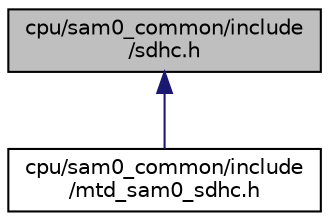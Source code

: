 digraph "cpu/sam0_common/include/sdhc.h"
{
 // LATEX_PDF_SIZE
  edge [fontname="Helvetica",fontsize="10",labelfontname="Helvetica",labelfontsize="10"];
  node [fontname="Helvetica",fontsize="10",shape=record];
  Node1 [label="cpu/sam0_common/include\l/sdhc.h",height=0.2,width=0.4,color="black", fillcolor="grey75", style="filled", fontcolor="black",tooltip="SD card interface functions for sam0 class devices."];
  Node1 -> Node2 [dir="back",color="midnightblue",fontsize="10",style="solid",fontname="Helvetica"];
  Node2 [label="cpu/sam0_common/include\l/mtd_sam0_sdhc.h",height=0.2,width=0.4,color="black", fillcolor="white", style="filled",URL="$mtd__sam0__sdhc_8h.html",tooltip="Interface definition for SAM SDHC driver."];
}
